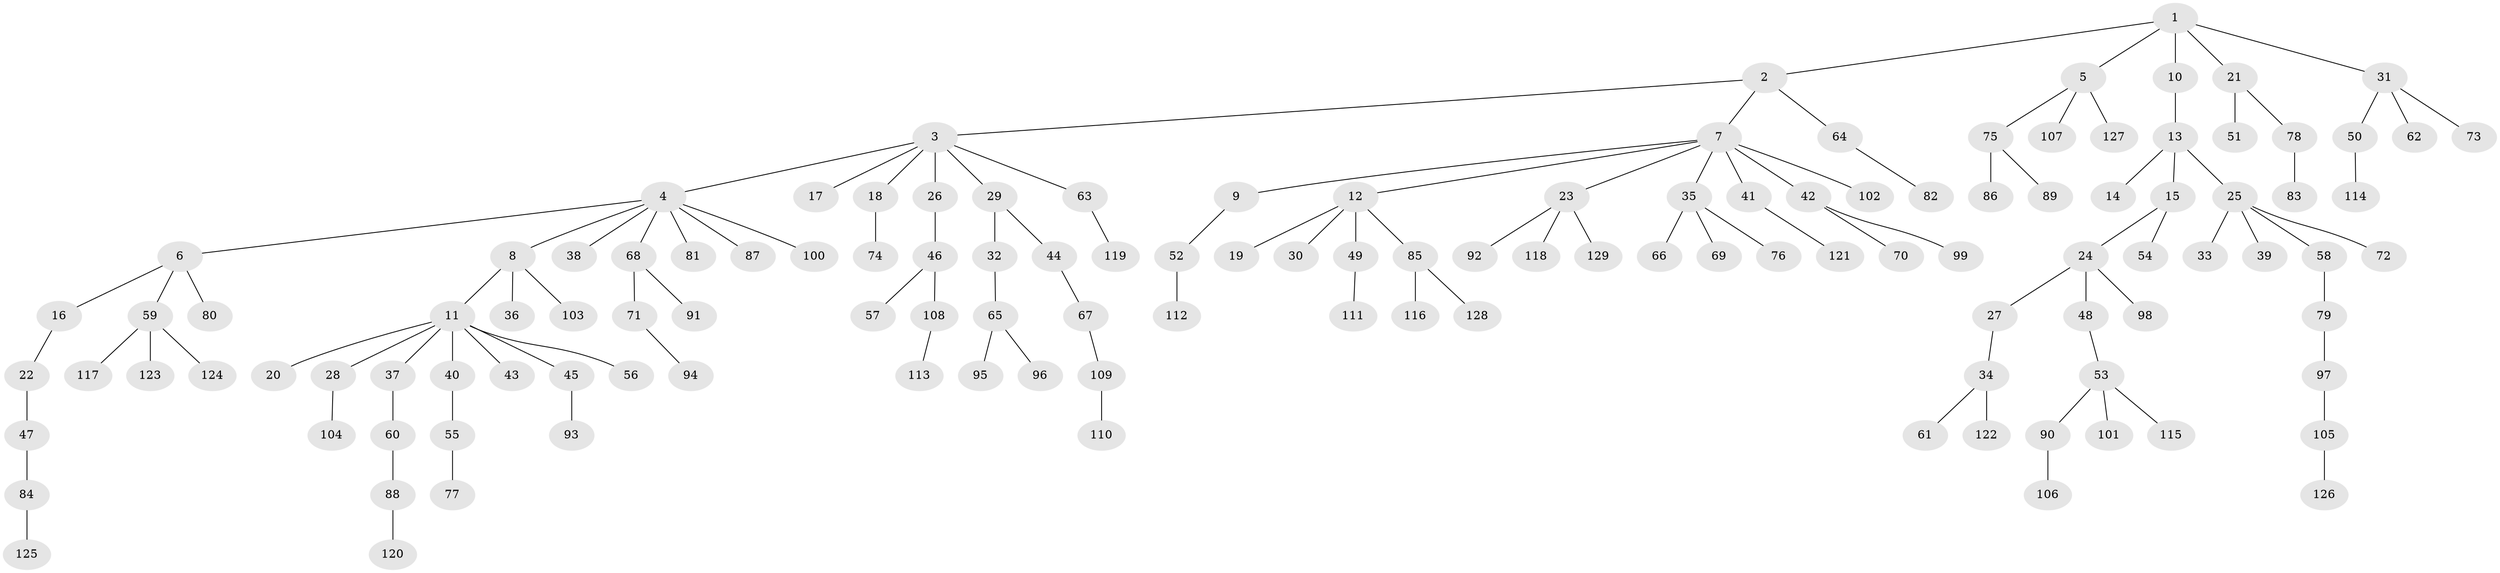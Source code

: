 // Generated by graph-tools (version 1.1) at 2025/53/03/09/25 04:53:55]
// undirected, 129 vertices, 128 edges
graph export_dot {
graph [start="1"]
  node [color=gray90,style=filled];
  1;
  2;
  3;
  4;
  5;
  6;
  7;
  8;
  9;
  10;
  11;
  12;
  13;
  14;
  15;
  16;
  17;
  18;
  19;
  20;
  21;
  22;
  23;
  24;
  25;
  26;
  27;
  28;
  29;
  30;
  31;
  32;
  33;
  34;
  35;
  36;
  37;
  38;
  39;
  40;
  41;
  42;
  43;
  44;
  45;
  46;
  47;
  48;
  49;
  50;
  51;
  52;
  53;
  54;
  55;
  56;
  57;
  58;
  59;
  60;
  61;
  62;
  63;
  64;
  65;
  66;
  67;
  68;
  69;
  70;
  71;
  72;
  73;
  74;
  75;
  76;
  77;
  78;
  79;
  80;
  81;
  82;
  83;
  84;
  85;
  86;
  87;
  88;
  89;
  90;
  91;
  92;
  93;
  94;
  95;
  96;
  97;
  98;
  99;
  100;
  101;
  102;
  103;
  104;
  105;
  106;
  107;
  108;
  109;
  110;
  111;
  112;
  113;
  114;
  115;
  116;
  117;
  118;
  119;
  120;
  121;
  122;
  123;
  124;
  125;
  126;
  127;
  128;
  129;
  1 -- 2;
  1 -- 5;
  1 -- 10;
  1 -- 21;
  1 -- 31;
  2 -- 3;
  2 -- 7;
  2 -- 64;
  3 -- 4;
  3 -- 17;
  3 -- 18;
  3 -- 26;
  3 -- 29;
  3 -- 63;
  4 -- 6;
  4 -- 8;
  4 -- 38;
  4 -- 68;
  4 -- 81;
  4 -- 87;
  4 -- 100;
  5 -- 75;
  5 -- 107;
  5 -- 127;
  6 -- 16;
  6 -- 59;
  6 -- 80;
  7 -- 9;
  7 -- 12;
  7 -- 23;
  7 -- 35;
  7 -- 41;
  7 -- 42;
  7 -- 102;
  8 -- 11;
  8 -- 36;
  8 -- 103;
  9 -- 52;
  10 -- 13;
  11 -- 20;
  11 -- 28;
  11 -- 37;
  11 -- 40;
  11 -- 43;
  11 -- 45;
  11 -- 56;
  12 -- 19;
  12 -- 30;
  12 -- 49;
  12 -- 85;
  13 -- 14;
  13 -- 15;
  13 -- 25;
  15 -- 24;
  15 -- 54;
  16 -- 22;
  18 -- 74;
  21 -- 51;
  21 -- 78;
  22 -- 47;
  23 -- 92;
  23 -- 118;
  23 -- 129;
  24 -- 27;
  24 -- 48;
  24 -- 98;
  25 -- 33;
  25 -- 39;
  25 -- 58;
  25 -- 72;
  26 -- 46;
  27 -- 34;
  28 -- 104;
  29 -- 32;
  29 -- 44;
  31 -- 50;
  31 -- 62;
  31 -- 73;
  32 -- 65;
  34 -- 61;
  34 -- 122;
  35 -- 66;
  35 -- 69;
  35 -- 76;
  37 -- 60;
  40 -- 55;
  41 -- 121;
  42 -- 70;
  42 -- 99;
  44 -- 67;
  45 -- 93;
  46 -- 57;
  46 -- 108;
  47 -- 84;
  48 -- 53;
  49 -- 111;
  50 -- 114;
  52 -- 112;
  53 -- 90;
  53 -- 101;
  53 -- 115;
  55 -- 77;
  58 -- 79;
  59 -- 117;
  59 -- 123;
  59 -- 124;
  60 -- 88;
  63 -- 119;
  64 -- 82;
  65 -- 95;
  65 -- 96;
  67 -- 109;
  68 -- 71;
  68 -- 91;
  71 -- 94;
  75 -- 86;
  75 -- 89;
  78 -- 83;
  79 -- 97;
  84 -- 125;
  85 -- 116;
  85 -- 128;
  88 -- 120;
  90 -- 106;
  97 -- 105;
  105 -- 126;
  108 -- 113;
  109 -- 110;
}
